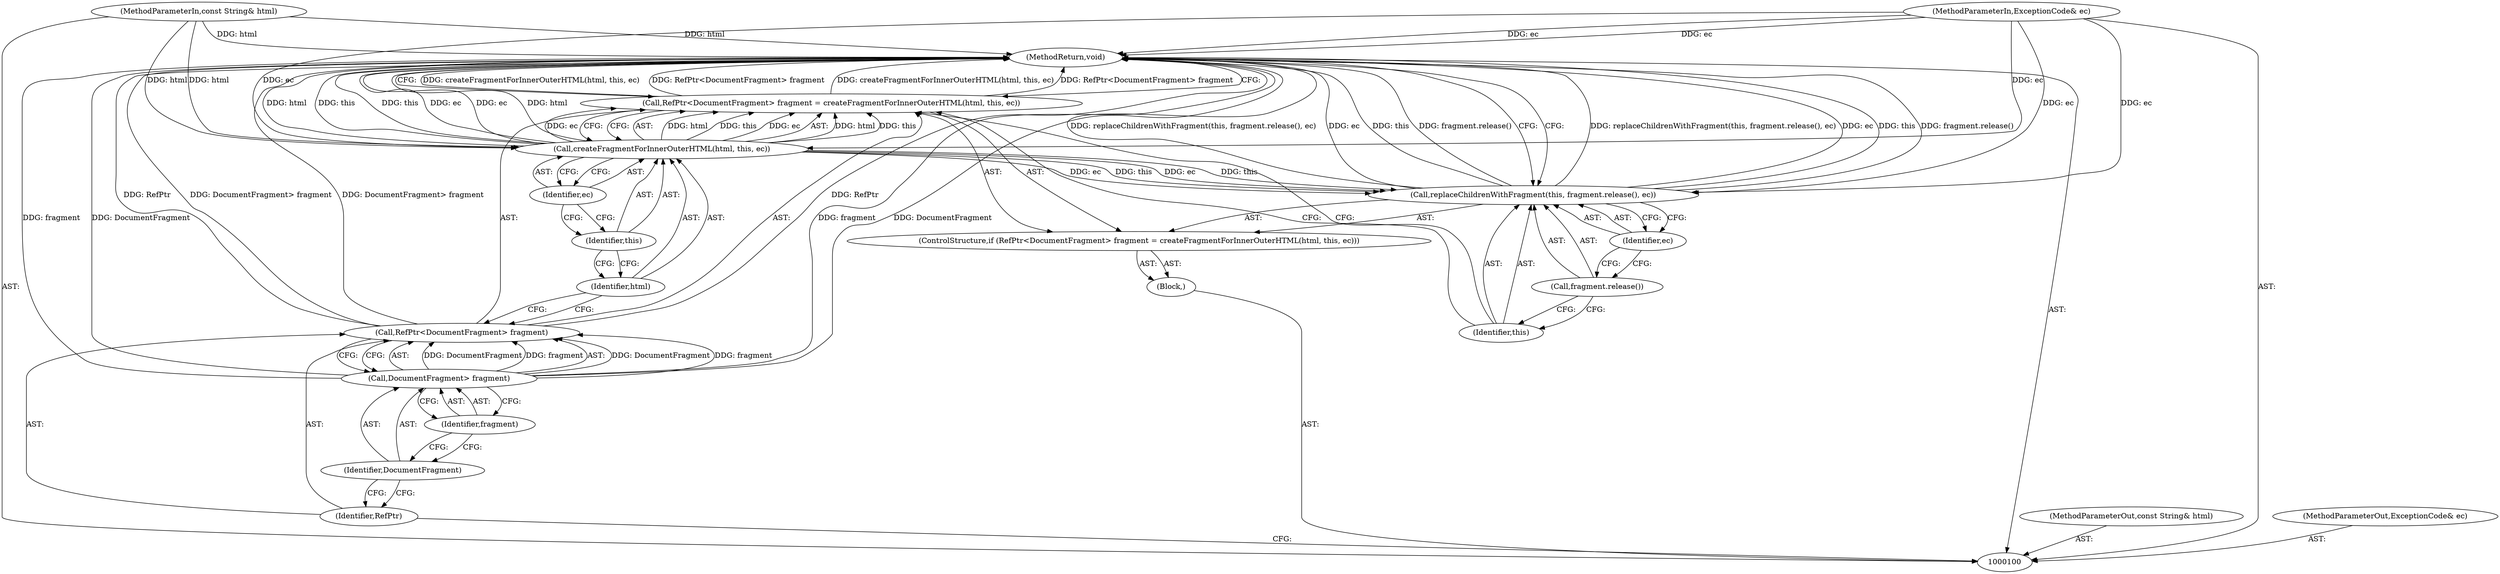 digraph "0_Chrome_73edae623529f04c668268de49d00324b96166a2_6" {
"1000119" [label="(MethodReturn,void)"];
"1000101" [label="(MethodParameterIn,const String& html)"];
"1000155" [label="(MethodParameterOut,const String& html)"];
"1000102" [label="(MethodParameterIn,ExceptionCode& ec)"];
"1000156" [label="(MethodParameterOut,ExceptionCode& ec)"];
"1000103" [label="(Block,)"];
"1000108" [label="(Call,DocumentFragment> fragment)"];
"1000109" [label="(Identifier,DocumentFragment)"];
"1000110" [label="(Identifier,fragment)"];
"1000104" [label="(ControlStructure,if (RefPtr<DocumentFragment> fragment = createFragmentForInnerOuterHTML(html, this, ec)))"];
"1000111" [label="(Call,createFragmentForInnerOuterHTML(html, this, ec))"];
"1000112" [label="(Identifier,html)"];
"1000105" [label="(Call,RefPtr<DocumentFragment> fragment = createFragmentForInnerOuterHTML(html, this, ec))"];
"1000106" [label="(Call,RefPtr<DocumentFragment> fragment)"];
"1000107" [label="(Identifier,RefPtr)"];
"1000113" [label="(Identifier,this)"];
"1000114" [label="(Identifier,ec)"];
"1000116" [label="(Identifier,this)"];
"1000117" [label="(Call,fragment.release())"];
"1000118" [label="(Identifier,ec)"];
"1000115" [label="(Call,replaceChildrenWithFragment(this, fragment.release(), ec))"];
"1000119" -> "1000100"  [label="AST: "];
"1000119" -> "1000115"  [label="CFG: "];
"1000119" -> "1000105"  [label="CFG: "];
"1000115" -> "1000119"  [label="DDG: fragment.release()"];
"1000115" -> "1000119"  [label="DDG: replaceChildrenWithFragment(this, fragment.release(), ec)"];
"1000115" -> "1000119"  [label="DDG: ec"];
"1000115" -> "1000119"  [label="DDG: this"];
"1000106" -> "1000119"  [label="DDG: DocumentFragment> fragment"];
"1000106" -> "1000119"  [label="DDG: RefPtr"];
"1000111" -> "1000119"  [label="DDG: ec"];
"1000111" -> "1000119"  [label="DDG: html"];
"1000111" -> "1000119"  [label="DDG: this"];
"1000102" -> "1000119"  [label="DDG: ec"];
"1000101" -> "1000119"  [label="DDG: html"];
"1000108" -> "1000119"  [label="DDG: fragment"];
"1000108" -> "1000119"  [label="DDG: DocumentFragment"];
"1000105" -> "1000119"  [label="DDG: createFragmentForInnerOuterHTML(html, this, ec)"];
"1000105" -> "1000119"  [label="DDG: RefPtr<DocumentFragment> fragment"];
"1000101" -> "1000100"  [label="AST: "];
"1000101" -> "1000119"  [label="DDG: html"];
"1000101" -> "1000111"  [label="DDG: html"];
"1000155" -> "1000100"  [label="AST: "];
"1000102" -> "1000100"  [label="AST: "];
"1000102" -> "1000119"  [label="DDG: ec"];
"1000102" -> "1000111"  [label="DDG: ec"];
"1000102" -> "1000115"  [label="DDG: ec"];
"1000156" -> "1000100"  [label="AST: "];
"1000103" -> "1000100"  [label="AST: "];
"1000104" -> "1000103"  [label="AST: "];
"1000108" -> "1000106"  [label="AST: "];
"1000108" -> "1000110"  [label="CFG: "];
"1000109" -> "1000108"  [label="AST: "];
"1000110" -> "1000108"  [label="AST: "];
"1000106" -> "1000108"  [label="CFG: "];
"1000108" -> "1000119"  [label="DDG: fragment"];
"1000108" -> "1000119"  [label="DDG: DocumentFragment"];
"1000108" -> "1000106"  [label="DDG: DocumentFragment"];
"1000108" -> "1000106"  [label="DDG: fragment"];
"1000109" -> "1000108"  [label="AST: "];
"1000109" -> "1000107"  [label="CFG: "];
"1000110" -> "1000109"  [label="CFG: "];
"1000110" -> "1000108"  [label="AST: "];
"1000110" -> "1000109"  [label="CFG: "];
"1000108" -> "1000110"  [label="CFG: "];
"1000104" -> "1000103"  [label="AST: "];
"1000105" -> "1000104"  [label="AST: "];
"1000115" -> "1000104"  [label="AST: "];
"1000111" -> "1000105"  [label="AST: "];
"1000111" -> "1000114"  [label="CFG: "];
"1000112" -> "1000111"  [label="AST: "];
"1000113" -> "1000111"  [label="AST: "];
"1000114" -> "1000111"  [label="AST: "];
"1000105" -> "1000111"  [label="CFG: "];
"1000111" -> "1000119"  [label="DDG: ec"];
"1000111" -> "1000119"  [label="DDG: html"];
"1000111" -> "1000119"  [label="DDG: this"];
"1000111" -> "1000105"  [label="DDG: html"];
"1000111" -> "1000105"  [label="DDG: this"];
"1000111" -> "1000105"  [label="DDG: ec"];
"1000101" -> "1000111"  [label="DDG: html"];
"1000102" -> "1000111"  [label="DDG: ec"];
"1000111" -> "1000115"  [label="DDG: this"];
"1000111" -> "1000115"  [label="DDG: ec"];
"1000112" -> "1000111"  [label="AST: "];
"1000112" -> "1000106"  [label="CFG: "];
"1000113" -> "1000112"  [label="CFG: "];
"1000105" -> "1000104"  [label="AST: "];
"1000105" -> "1000111"  [label="CFG: "];
"1000106" -> "1000105"  [label="AST: "];
"1000111" -> "1000105"  [label="AST: "];
"1000116" -> "1000105"  [label="CFG: "];
"1000119" -> "1000105"  [label="CFG: "];
"1000105" -> "1000119"  [label="DDG: createFragmentForInnerOuterHTML(html, this, ec)"];
"1000105" -> "1000119"  [label="DDG: RefPtr<DocumentFragment> fragment"];
"1000111" -> "1000105"  [label="DDG: html"];
"1000111" -> "1000105"  [label="DDG: this"];
"1000111" -> "1000105"  [label="DDG: ec"];
"1000106" -> "1000105"  [label="AST: "];
"1000106" -> "1000108"  [label="CFG: "];
"1000107" -> "1000106"  [label="AST: "];
"1000108" -> "1000106"  [label="AST: "];
"1000112" -> "1000106"  [label="CFG: "];
"1000106" -> "1000119"  [label="DDG: DocumentFragment> fragment"];
"1000106" -> "1000119"  [label="DDG: RefPtr"];
"1000108" -> "1000106"  [label="DDG: DocumentFragment"];
"1000108" -> "1000106"  [label="DDG: fragment"];
"1000107" -> "1000106"  [label="AST: "];
"1000107" -> "1000100"  [label="CFG: "];
"1000109" -> "1000107"  [label="CFG: "];
"1000113" -> "1000111"  [label="AST: "];
"1000113" -> "1000112"  [label="CFG: "];
"1000114" -> "1000113"  [label="CFG: "];
"1000114" -> "1000111"  [label="AST: "];
"1000114" -> "1000113"  [label="CFG: "];
"1000111" -> "1000114"  [label="CFG: "];
"1000116" -> "1000115"  [label="AST: "];
"1000116" -> "1000105"  [label="CFG: "];
"1000117" -> "1000116"  [label="CFG: "];
"1000117" -> "1000115"  [label="AST: "];
"1000117" -> "1000116"  [label="CFG: "];
"1000118" -> "1000117"  [label="CFG: "];
"1000118" -> "1000115"  [label="AST: "];
"1000118" -> "1000117"  [label="CFG: "];
"1000115" -> "1000118"  [label="CFG: "];
"1000115" -> "1000104"  [label="AST: "];
"1000115" -> "1000118"  [label="CFG: "];
"1000116" -> "1000115"  [label="AST: "];
"1000117" -> "1000115"  [label="AST: "];
"1000118" -> "1000115"  [label="AST: "];
"1000119" -> "1000115"  [label="CFG: "];
"1000115" -> "1000119"  [label="DDG: fragment.release()"];
"1000115" -> "1000119"  [label="DDG: replaceChildrenWithFragment(this, fragment.release(), ec)"];
"1000115" -> "1000119"  [label="DDG: ec"];
"1000115" -> "1000119"  [label="DDG: this"];
"1000111" -> "1000115"  [label="DDG: this"];
"1000111" -> "1000115"  [label="DDG: ec"];
"1000102" -> "1000115"  [label="DDG: ec"];
}
